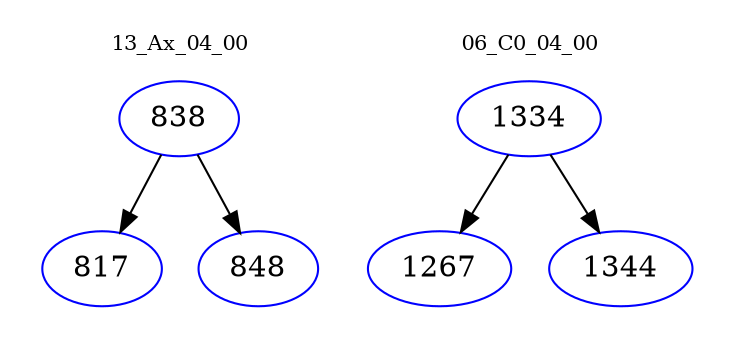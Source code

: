 digraph{
subgraph cluster_0 {
color = white
label = "13_Ax_04_00";
fontsize=10;
T0_838 [label="838", color="blue"]
T0_838 -> T0_817 [color="black"]
T0_817 [label="817", color="blue"]
T0_838 -> T0_848 [color="black"]
T0_848 [label="848", color="blue"]
}
subgraph cluster_1 {
color = white
label = "06_C0_04_00";
fontsize=10;
T1_1334 [label="1334", color="blue"]
T1_1334 -> T1_1267 [color="black"]
T1_1267 [label="1267", color="blue"]
T1_1334 -> T1_1344 [color="black"]
T1_1344 [label="1344", color="blue"]
}
}
